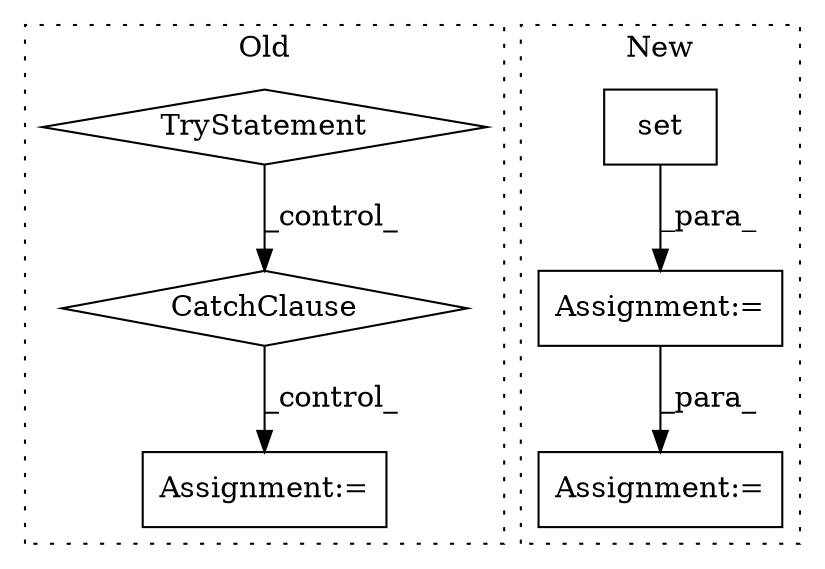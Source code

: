 digraph G {
subgraph cluster0 {
1 [label="TryStatement" a="54" s="31700" l="4" shape="diamond"];
3 [label="CatchClause" a="12" s="31875,31906" l="13,2" shape="diamond"];
6 [label="Assignment:=" a="7" s="32132" l="1" shape="box"];
label = "Old";
style="dotted";
}
subgraph cluster1 {
2 [label="set" a="32" s="31491,31623" l="13,-3" shape="box"];
4 [label="Assignment:=" a="7" s="31635" l="2" shape="box"];
5 [label="Assignment:=" a="7" s="31490" l="1" shape="box"];
label = "New";
style="dotted";
}
1 -> 3 [label="_control_"];
2 -> 5 [label="_para_"];
3 -> 6 [label="_control_"];
5 -> 4 [label="_para_"];
}